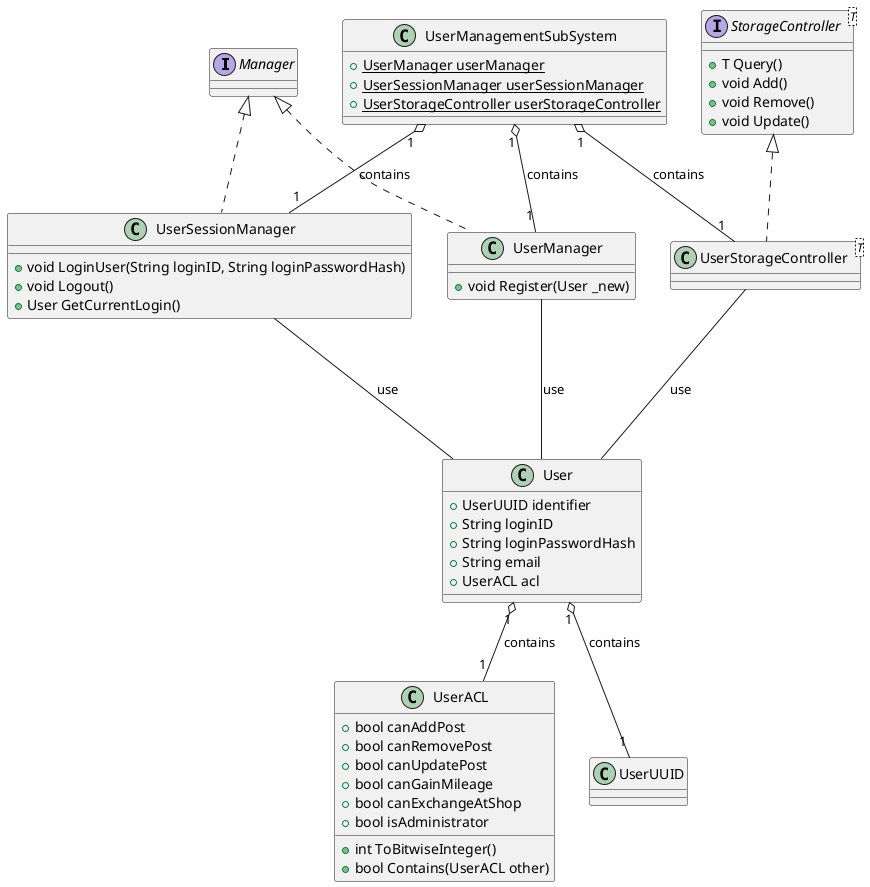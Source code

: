 @startuml
Interface Manager
Interface StorageController<T> {
    + T Query()
    + void Add()
    + void Remove()
    + void Update()
}

class UserACL {
    + bool canAddPost
    + bool canRemovePost
    + bool canUpdatePost
    + bool canGainMileage
    + bool canExchangeAtShop
    + bool isAdministrator
    + int ToBitwiseInteger()
    + bool Contains(UserACL other)
}

class User {
    + UserUUID identifier
    + String loginID
    + String loginPasswordHash
    + String email
    + UserACL acl
}

class UserManager implements Manager {
    + void Register(User _new)
}
UserManager --- User : use

class UserSessionManager implements Manager {
    + void LoginUser(String loginID, String loginPasswordHash)
    + void Logout()
    + User GetCurrentLogin()
}
UserSessionManager --- User : use

class UserStorageController<T> implements StorageController {}
UserStorageController --- User : use

User "1" o-- "1" UserUUID : contains
User "1" o-- "1" UserACL : contains

' User Management SubSystem

class UserManagementSubSystem {
    + {static} UserManager userManager
    + {static} UserSessionManager userSessionManager
    + {static} UserStorageController userStorageController
}

UserManagementSubSystem "1" o-- "1" UserManager : contains
UserManagementSubSystem "1" o-- "1" UserSessionManager : contains
UserManagementSubSystem "1" o-- "1" UserStorageController : contains
@enduml
